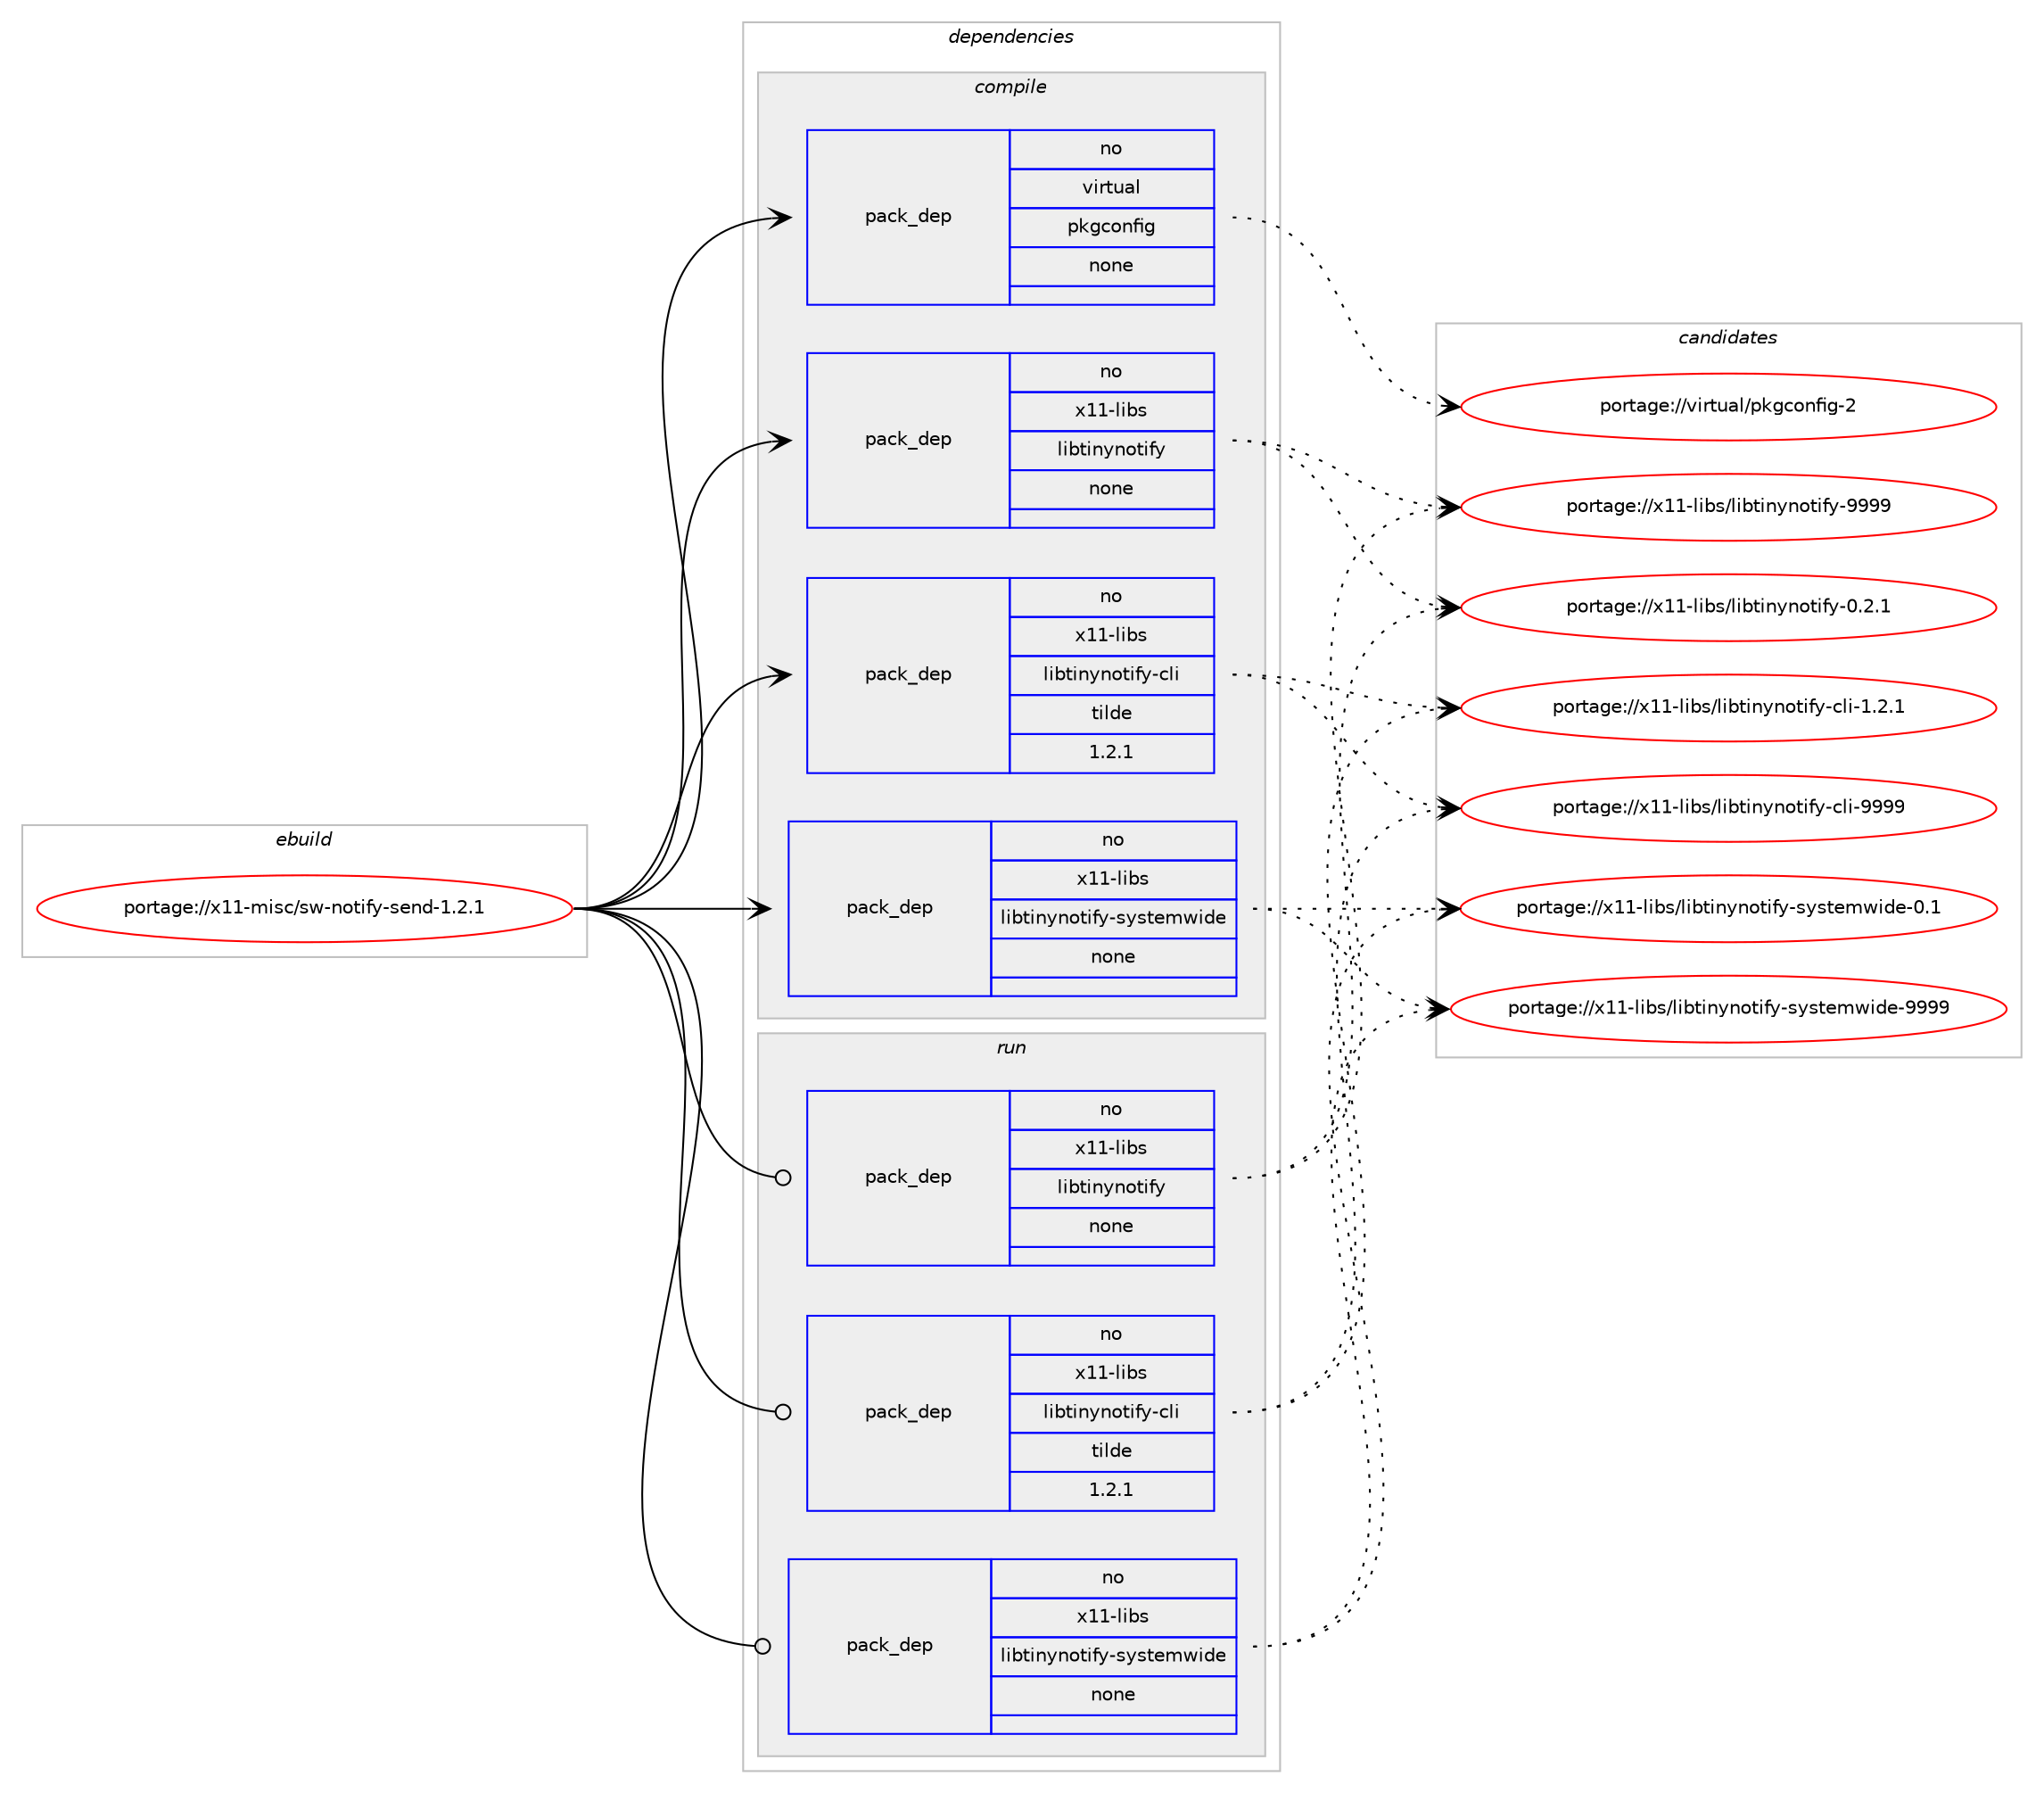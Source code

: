 digraph prolog {

# *************
# Graph options
# *************

newrank=true;
concentrate=true;
compound=true;
graph [rankdir=LR,fontname=Helvetica,fontsize=10,ranksep=1.5];#, ranksep=2.5, nodesep=0.2];
edge  [arrowhead=vee];
node  [fontname=Helvetica,fontsize=10];

# **********
# The ebuild
# **********

subgraph cluster_leftcol {
color=gray;
rank=same;
label=<<i>ebuild</i>>;
id [label="portage://x11-misc/sw-notify-send-1.2.1", color=red, width=4, href="../x11-misc/sw-notify-send-1.2.1.svg"];
}

# ****************
# The dependencies
# ****************

subgraph cluster_midcol {
color=gray;
label=<<i>dependencies</i>>;
subgraph cluster_compile {
fillcolor="#eeeeee";
style=filled;
label=<<i>compile</i>>;
subgraph pack741 {
dependency783 [label=<<TABLE BORDER="0" CELLBORDER="1" CELLSPACING="0" CELLPADDING="4" WIDTH="220"><TR><TD ROWSPAN="6" CELLPADDING="30">pack_dep</TD></TR><TR><TD WIDTH="110">no</TD></TR><TR><TD>virtual</TD></TR><TR><TD>pkgconfig</TD></TR><TR><TD>none</TD></TR><TR><TD></TD></TR></TABLE>>, shape=none, color=blue];
}
id:e -> dependency783:w [weight=20,style="solid",arrowhead="vee"];
subgraph pack742 {
dependency784 [label=<<TABLE BORDER="0" CELLBORDER="1" CELLSPACING="0" CELLPADDING="4" WIDTH="220"><TR><TD ROWSPAN="6" CELLPADDING="30">pack_dep</TD></TR><TR><TD WIDTH="110">no</TD></TR><TR><TD>x11-libs</TD></TR><TR><TD>libtinynotify</TD></TR><TR><TD>none</TD></TR><TR><TD></TD></TR></TABLE>>, shape=none, color=blue];
}
id:e -> dependency784:w [weight=20,style="solid",arrowhead="vee"];
subgraph pack743 {
dependency785 [label=<<TABLE BORDER="0" CELLBORDER="1" CELLSPACING="0" CELLPADDING="4" WIDTH="220"><TR><TD ROWSPAN="6" CELLPADDING="30">pack_dep</TD></TR><TR><TD WIDTH="110">no</TD></TR><TR><TD>x11-libs</TD></TR><TR><TD>libtinynotify-cli</TD></TR><TR><TD>tilde</TD></TR><TR><TD>1.2.1</TD></TR></TABLE>>, shape=none, color=blue];
}
id:e -> dependency785:w [weight=20,style="solid",arrowhead="vee"];
subgraph pack744 {
dependency786 [label=<<TABLE BORDER="0" CELLBORDER="1" CELLSPACING="0" CELLPADDING="4" WIDTH="220"><TR><TD ROWSPAN="6" CELLPADDING="30">pack_dep</TD></TR><TR><TD WIDTH="110">no</TD></TR><TR><TD>x11-libs</TD></TR><TR><TD>libtinynotify-systemwide</TD></TR><TR><TD>none</TD></TR><TR><TD></TD></TR></TABLE>>, shape=none, color=blue];
}
id:e -> dependency786:w [weight=20,style="solid",arrowhead="vee"];
}
subgraph cluster_compileandrun {
fillcolor="#eeeeee";
style=filled;
label=<<i>compile and run</i>>;
}
subgraph cluster_run {
fillcolor="#eeeeee";
style=filled;
label=<<i>run</i>>;
subgraph pack745 {
dependency787 [label=<<TABLE BORDER="0" CELLBORDER="1" CELLSPACING="0" CELLPADDING="4" WIDTH="220"><TR><TD ROWSPAN="6" CELLPADDING="30">pack_dep</TD></TR><TR><TD WIDTH="110">no</TD></TR><TR><TD>x11-libs</TD></TR><TR><TD>libtinynotify</TD></TR><TR><TD>none</TD></TR><TR><TD></TD></TR></TABLE>>, shape=none, color=blue];
}
id:e -> dependency787:w [weight=20,style="solid",arrowhead="odot"];
subgraph pack746 {
dependency788 [label=<<TABLE BORDER="0" CELLBORDER="1" CELLSPACING="0" CELLPADDING="4" WIDTH="220"><TR><TD ROWSPAN="6" CELLPADDING="30">pack_dep</TD></TR><TR><TD WIDTH="110">no</TD></TR><TR><TD>x11-libs</TD></TR><TR><TD>libtinynotify-cli</TD></TR><TR><TD>tilde</TD></TR><TR><TD>1.2.1</TD></TR></TABLE>>, shape=none, color=blue];
}
id:e -> dependency788:w [weight=20,style="solid",arrowhead="odot"];
subgraph pack747 {
dependency789 [label=<<TABLE BORDER="0" CELLBORDER="1" CELLSPACING="0" CELLPADDING="4" WIDTH="220"><TR><TD ROWSPAN="6" CELLPADDING="30">pack_dep</TD></TR><TR><TD WIDTH="110">no</TD></TR><TR><TD>x11-libs</TD></TR><TR><TD>libtinynotify-systemwide</TD></TR><TR><TD>none</TD></TR><TR><TD></TD></TR></TABLE>>, shape=none, color=blue];
}
id:e -> dependency789:w [weight=20,style="solid",arrowhead="odot"];
}
}

# **************
# The candidates
# **************

subgraph cluster_choices {
rank=same;
color=gray;
label=<<i>candidates</i>>;

subgraph choice741 {
color=black;
nodesep=1;
choice1181051141161179710847112107103991111101021051034550 [label="portage://virtual/pkgconfig-2", color=red, width=4,href="../virtual/pkgconfig-2.svg"];
dependency783:e -> choice1181051141161179710847112107103991111101021051034550:w [style=dotted,weight="100"];
}
subgraph choice742 {
color=black;
nodesep=1;
choice1204949451081059811547108105981161051101211101111161051021214557575757 [label="portage://x11-libs/libtinynotify-9999", color=red, width=4,href="../x11-libs/libtinynotify-9999.svg"];
choice120494945108105981154710810598116105110121110111116105102121454846504649 [label="portage://x11-libs/libtinynotify-0.2.1", color=red, width=4,href="../x11-libs/libtinynotify-0.2.1.svg"];
dependency784:e -> choice1204949451081059811547108105981161051101211101111161051021214557575757:w [style=dotted,weight="100"];
dependency784:e -> choice120494945108105981154710810598116105110121110111116105102121454846504649:w [style=dotted,weight="100"];
}
subgraph choice743 {
color=black;
nodesep=1;
choice12049494510810598115471081059811610511012111011111610510212145991081054557575757 [label="portage://x11-libs/libtinynotify-cli-9999", color=red, width=4,href="../x11-libs/libtinynotify-cli-9999.svg"];
choice1204949451081059811547108105981161051101211101111161051021214599108105454946504649 [label="portage://x11-libs/libtinynotify-cli-1.2.1", color=red, width=4,href="../x11-libs/libtinynotify-cli-1.2.1.svg"];
dependency785:e -> choice12049494510810598115471081059811610511012111011111610510212145991081054557575757:w [style=dotted,weight="100"];
dependency785:e -> choice1204949451081059811547108105981161051101211101111161051021214599108105454946504649:w [style=dotted,weight="100"];
}
subgraph choice744 {
color=black;
nodesep=1;
choice120494945108105981154710810598116105110121110111116105102121451151211151161011091191051001014557575757 [label="portage://x11-libs/libtinynotify-systemwide-9999", color=red, width=4,href="../x11-libs/libtinynotify-systemwide-9999.svg"];
choice1204949451081059811547108105981161051101211101111161051021214511512111511610110911910510010145484649 [label="portage://x11-libs/libtinynotify-systemwide-0.1", color=red, width=4,href="../x11-libs/libtinynotify-systemwide-0.1.svg"];
dependency786:e -> choice120494945108105981154710810598116105110121110111116105102121451151211151161011091191051001014557575757:w [style=dotted,weight="100"];
dependency786:e -> choice1204949451081059811547108105981161051101211101111161051021214511512111511610110911910510010145484649:w [style=dotted,weight="100"];
}
subgraph choice745 {
color=black;
nodesep=1;
choice1204949451081059811547108105981161051101211101111161051021214557575757 [label="portage://x11-libs/libtinynotify-9999", color=red, width=4,href="../x11-libs/libtinynotify-9999.svg"];
choice120494945108105981154710810598116105110121110111116105102121454846504649 [label="portage://x11-libs/libtinynotify-0.2.1", color=red, width=4,href="../x11-libs/libtinynotify-0.2.1.svg"];
dependency787:e -> choice1204949451081059811547108105981161051101211101111161051021214557575757:w [style=dotted,weight="100"];
dependency787:e -> choice120494945108105981154710810598116105110121110111116105102121454846504649:w [style=dotted,weight="100"];
}
subgraph choice746 {
color=black;
nodesep=1;
choice12049494510810598115471081059811610511012111011111610510212145991081054557575757 [label="portage://x11-libs/libtinynotify-cli-9999", color=red, width=4,href="../x11-libs/libtinynotify-cli-9999.svg"];
choice1204949451081059811547108105981161051101211101111161051021214599108105454946504649 [label="portage://x11-libs/libtinynotify-cli-1.2.1", color=red, width=4,href="../x11-libs/libtinynotify-cli-1.2.1.svg"];
dependency788:e -> choice12049494510810598115471081059811610511012111011111610510212145991081054557575757:w [style=dotted,weight="100"];
dependency788:e -> choice1204949451081059811547108105981161051101211101111161051021214599108105454946504649:w [style=dotted,weight="100"];
}
subgraph choice747 {
color=black;
nodesep=1;
choice120494945108105981154710810598116105110121110111116105102121451151211151161011091191051001014557575757 [label="portage://x11-libs/libtinynotify-systemwide-9999", color=red, width=4,href="../x11-libs/libtinynotify-systemwide-9999.svg"];
choice1204949451081059811547108105981161051101211101111161051021214511512111511610110911910510010145484649 [label="portage://x11-libs/libtinynotify-systemwide-0.1", color=red, width=4,href="../x11-libs/libtinynotify-systemwide-0.1.svg"];
dependency789:e -> choice120494945108105981154710810598116105110121110111116105102121451151211151161011091191051001014557575757:w [style=dotted,weight="100"];
dependency789:e -> choice1204949451081059811547108105981161051101211101111161051021214511512111511610110911910510010145484649:w [style=dotted,weight="100"];
}
}

}
